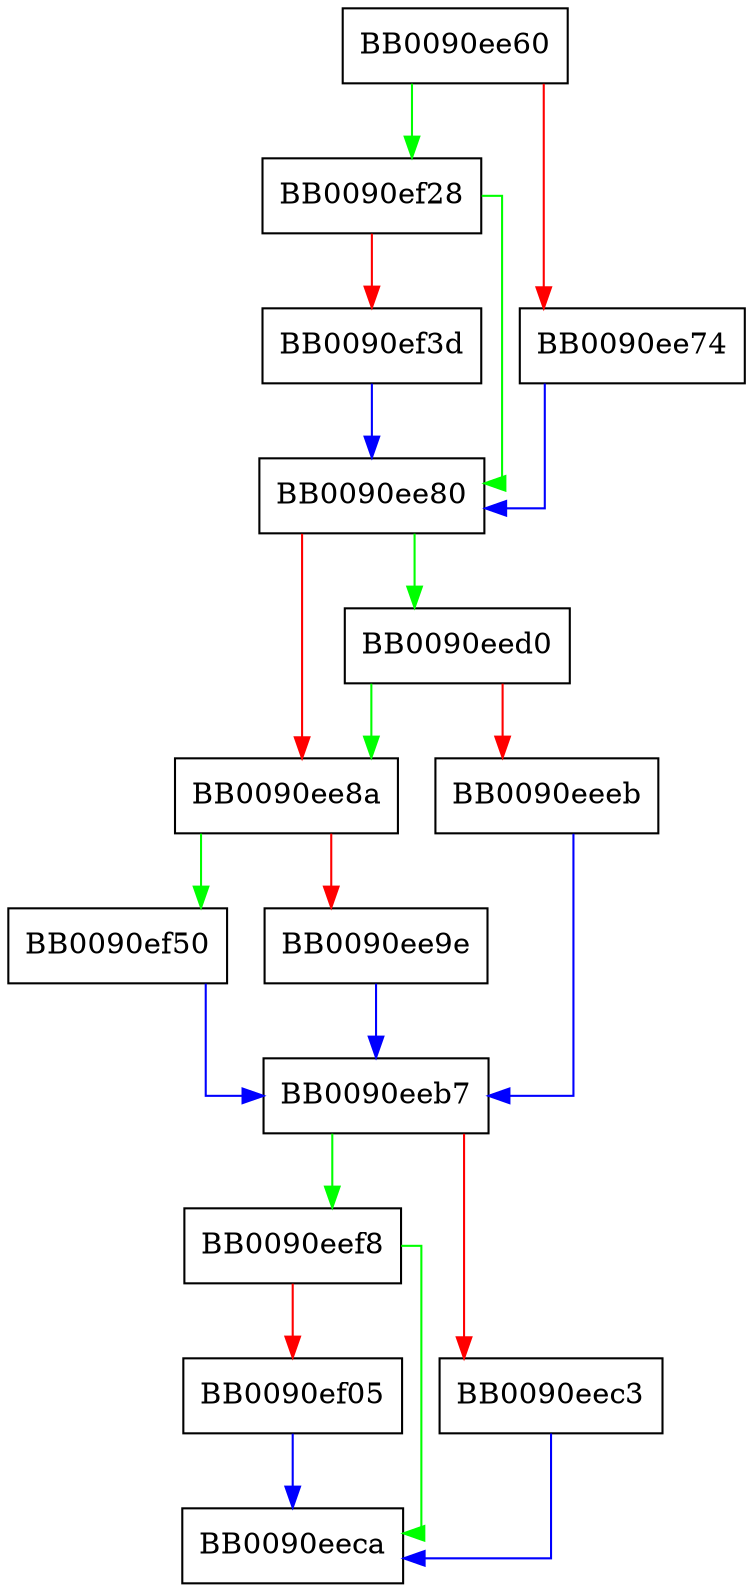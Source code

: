 digraph register_printf_type {
  node [shape="box"];
  graph [splines=ortho];
  BB0090ee60 -> BB0090ef28 [color="green"];
  BB0090ee60 -> BB0090ee74 [color="red"];
  BB0090ee74 -> BB0090ee80 [color="blue"];
  BB0090ee80 -> BB0090eed0 [color="green"];
  BB0090ee80 -> BB0090ee8a [color="red"];
  BB0090ee8a -> BB0090ef50 [color="green"];
  BB0090ee8a -> BB0090ee9e [color="red"];
  BB0090ee9e -> BB0090eeb7 [color="blue"];
  BB0090eeb7 -> BB0090eef8 [color="green"];
  BB0090eeb7 -> BB0090eec3 [color="red"];
  BB0090eec3 -> BB0090eeca [color="blue"];
  BB0090eed0 -> BB0090ee8a [color="green"];
  BB0090eed0 -> BB0090eeeb [color="red"];
  BB0090eeeb -> BB0090eeb7 [color="blue"];
  BB0090eef8 -> BB0090eeca [color="green"];
  BB0090eef8 -> BB0090ef05 [color="red"];
  BB0090ef05 -> BB0090eeca [color="blue"];
  BB0090ef28 -> BB0090ee80 [color="green"];
  BB0090ef28 -> BB0090ef3d [color="red"];
  BB0090ef3d -> BB0090ee80 [color="blue"];
  BB0090ef50 -> BB0090eeb7 [color="blue"];
}